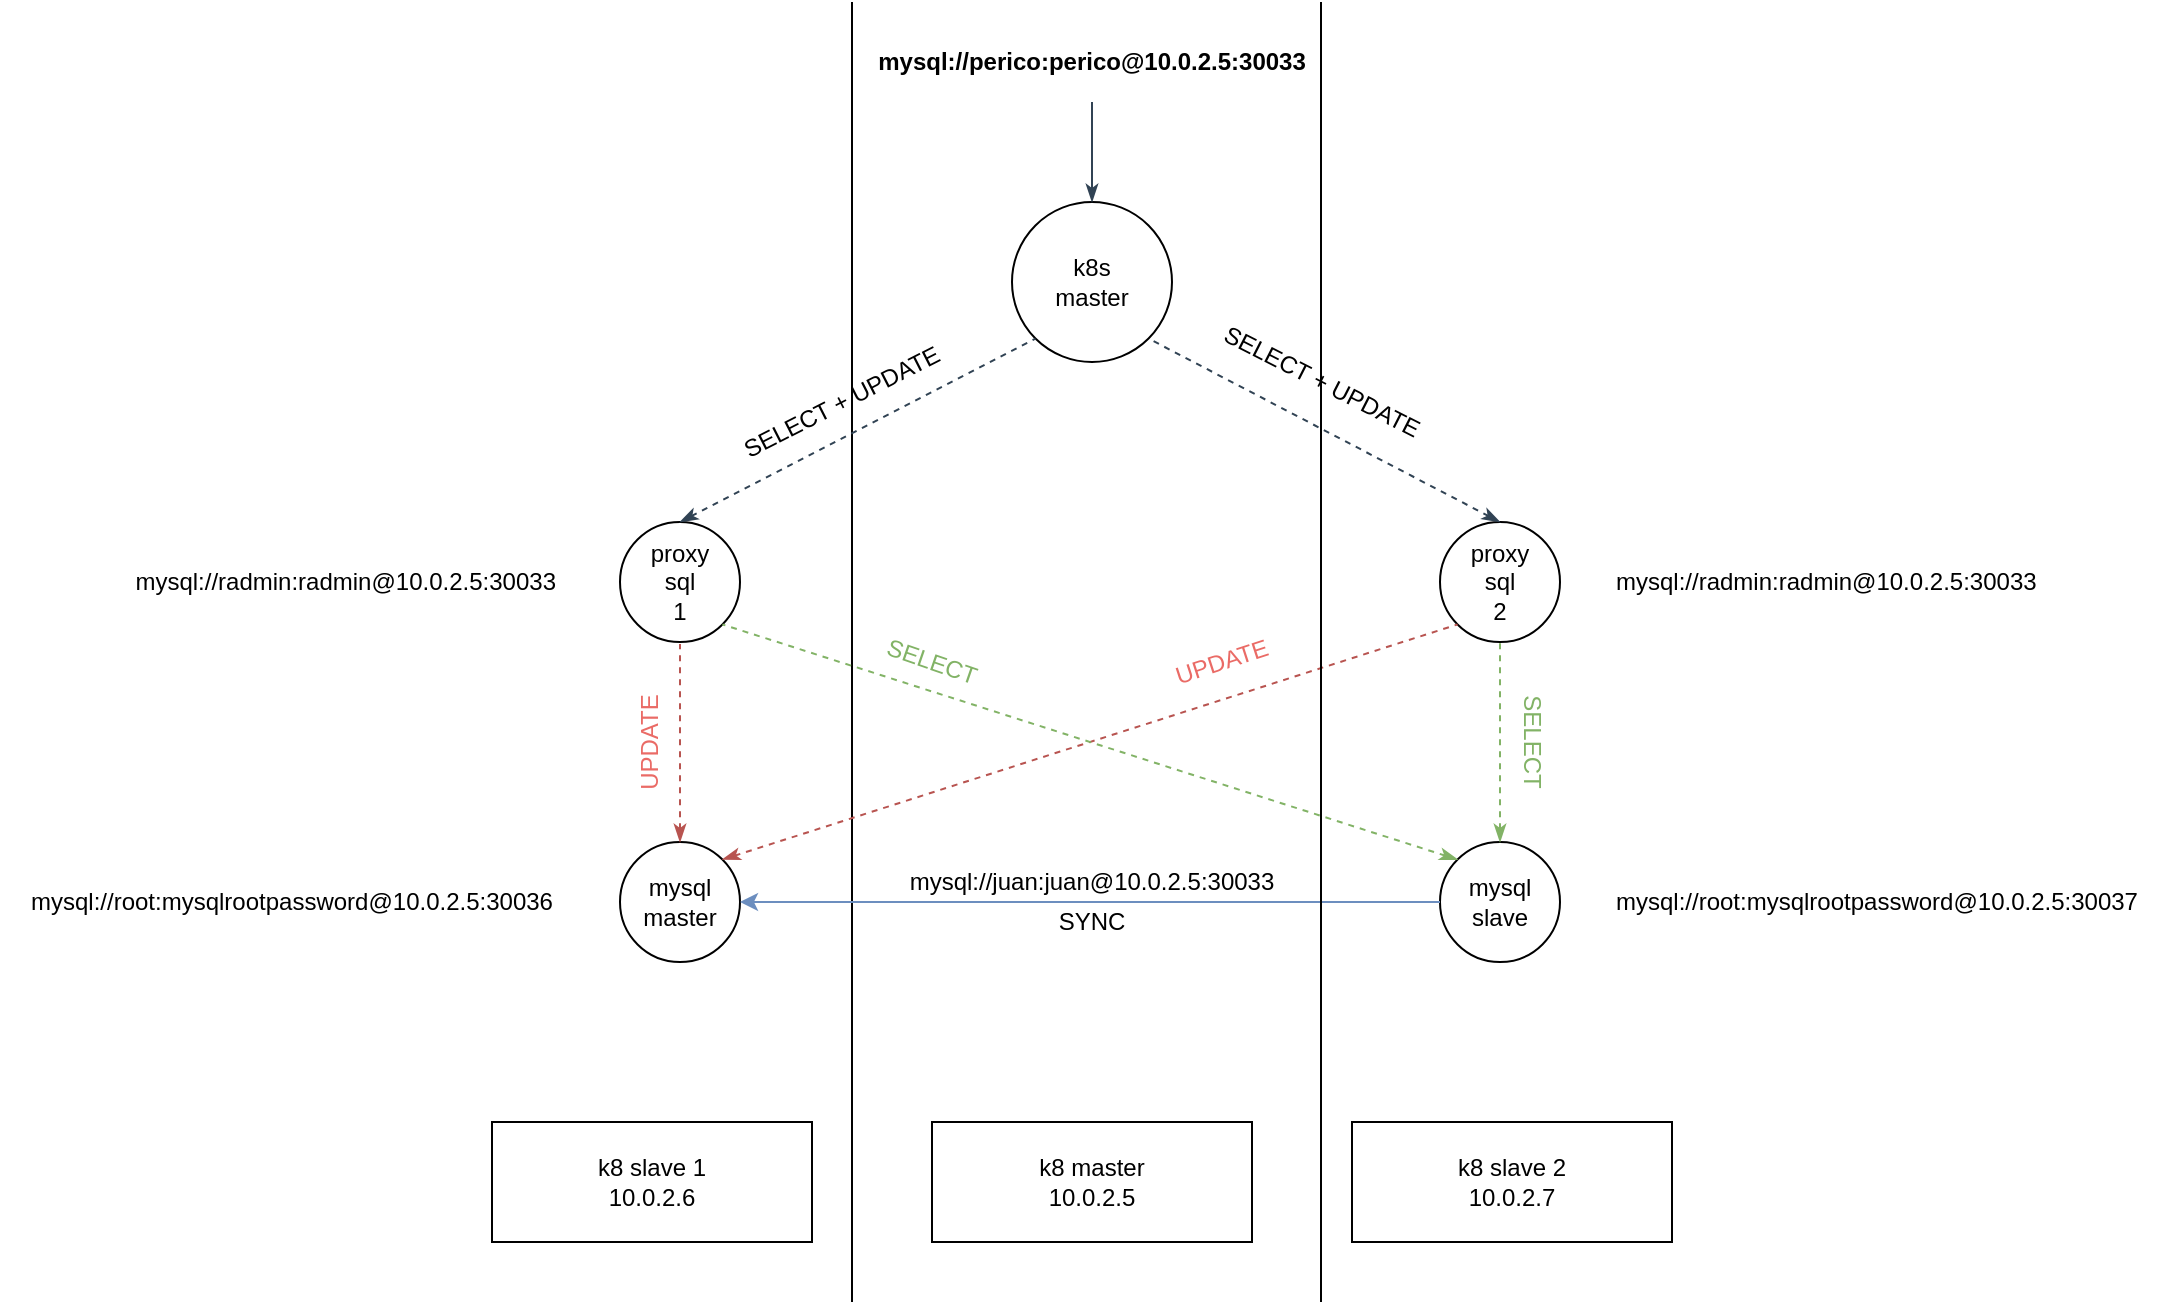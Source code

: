 <mxfile version="14.2.9" type="device"><diagram id="60wkNTYAaHqULdeyh6P7" name="Page-1"><mxGraphModel dx="2249" dy="804" grid="1" gridSize="10" guides="1" tooltips="1" connect="1" arrows="1" fold="1" page="1" pageScale="1" pageWidth="827" pageHeight="1169" math="0" shadow="0"><root><mxCell id="0"/><mxCell id="1" parent="0"/><mxCell id="XjFkunulWjsFsJy9NByI-1" value="k8s&lt;br&gt;master" style="ellipse;whiteSpace=wrap;html=1;aspect=fixed;" parent="1" vertex="1"><mxGeometry x="360" y="300" width="80" height="80" as="geometry"/></mxCell><mxCell id="XjFkunulWjsFsJy9NByI-2" value="mysql://root:mysqlrootpassword@10.0.2.5:30036" style="text;html=1;strokeColor=none;fillColor=none;align=center;verticalAlign=middle;whiteSpace=wrap;rounded=0;" parent="1" vertex="1"><mxGeometry x="-140" y="640" width="280" height="20" as="geometry"/></mxCell><mxCell id="XjFkunulWjsFsJy9NByI-3" value="mysql&lt;br&gt;master" style="ellipse;whiteSpace=wrap;html=1;aspect=fixed;" parent="1" vertex="1"><mxGeometry x="164" y="620" width="60" height="60" as="geometry"/></mxCell><mxCell id="XjFkunulWjsFsJy9NByI-4" value="mysql&lt;br&gt;slave" style="ellipse;whiteSpace=wrap;html=1;aspect=fixed;" parent="1" vertex="1"><mxGeometry x="574" y="620" width="60" height="60" as="geometry"/></mxCell><mxCell id="XjFkunulWjsFsJy9NByI-5" value="mysql://root:mysqlrootpassword@10.0.2.5:30037" style="text;html=1;strokeColor=none;fillColor=none;align=left;verticalAlign=middle;whiteSpace=wrap;rounded=0;" parent="1" vertex="1"><mxGeometry x="660" y="640" width="280" height="20" as="geometry"/></mxCell><mxCell id="XjFkunulWjsFsJy9NByI-6" value="proxy&lt;br&gt;sql&lt;br&gt;1" style="ellipse;whiteSpace=wrap;html=1;aspect=fixed;" parent="1" vertex="1"><mxGeometry x="164" y="460" width="60" height="60" as="geometry"/></mxCell><mxCell id="XjFkunulWjsFsJy9NByI-7" value="proxy&lt;br&gt;sql&lt;br&gt;2" style="ellipse;whiteSpace=wrap;html=1;aspect=fixed;" parent="1" vertex="1"><mxGeometry x="574" y="460" width="60" height="60" as="geometry"/></mxCell><mxCell id="XjFkunulWjsFsJy9NByI-8" value="mysql://perico:perico@10.0.2.5:30033" style="text;html=1;strokeColor=none;fillColor=none;align=center;verticalAlign=middle;whiteSpace=wrap;rounded=0;fontStyle=1" parent="1" vertex="1"><mxGeometry x="260" y="220" width="280" height="20" as="geometry"/></mxCell><mxCell id="XjFkunulWjsFsJy9NByI-10" value="mysql://radmin:radmin@10.0.2.5:30033" style="text;html=1;strokeColor=none;fillColor=none;align=right;verticalAlign=middle;whiteSpace=wrap;rounded=0;" parent="1" vertex="1"><mxGeometry x="-146" y="480" width="280" height="20" as="geometry"/></mxCell><mxCell id="XjFkunulWjsFsJy9NByI-11" value="k8 slave 1&lt;br&gt;10.0.2.6" style="rounded=0;whiteSpace=wrap;html=1;" parent="1" vertex="1"><mxGeometry x="100" y="760" width="160" height="60" as="geometry"/></mxCell><mxCell id="XjFkunulWjsFsJy9NByI-12" value="k8 slave 2&lt;br&gt;10.0.2.7" style="rounded=0;whiteSpace=wrap;html=1;" parent="1" vertex="1"><mxGeometry x="530" y="760" width="160" height="60" as="geometry"/></mxCell><mxCell id="XjFkunulWjsFsJy9NByI-13" value="k8 master&lt;br&gt;10.0.2.5" style="rounded=0;whiteSpace=wrap;html=1;" parent="1" vertex="1"><mxGeometry x="320" y="760" width="160" height="60" as="geometry"/></mxCell><mxCell id="XjFkunulWjsFsJy9NByI-14" value="mysql://radmin:radmin@10.0.2.5:30033" style="text;html=1;strokeColor=none;fillColor=none;align=left;verticalAlign=middle;whiteSpace=wrap;rounded=0;" parent="1" vertex="1"><mxGeometry x="660" y="480" width="280" height="20" as="geometry"/></mxCell><mxCell id="XjFkunulWjsFsJy9NByI-15" value="" style="endArrow=none;html=1;" parent="1" edge="1"><mxGeometry width="50" height="50" relative="1" as="geometry"><mxPoint x="280" y="200" as="sourcePoint"/><mxPoint x="280" y="850" as="targetPoint"/></mxGeometry></mxCell><mxCell id="NLNckYfbmH3PZ1i-duEt-1" value="" style="endArrow=classic;html=1;exitX=0;exitY=0.5;exitDx=0;exitDy=0;entryX=1;entryY=0.5;entryDx=0;entryDy=0;fillColor=#dae8fc;strokeColor=#6c8ebf;" parent="1" source="XjFkunulWjsFsJy9NByI-4" target="XjFkunulWjsFsJy9NByI-3" edge="1"><mxGeometry width="50" height="50" relative="1" as="geometry"><mxPoint x="440" y="480" as="sourcePoint"/><mxPoint x="490" y="430" as="targetPoint"/></mxGeometry></mxCell><mxCell id="NLNckYfbmH3PZ1i-duEt-2" value="mysql://juan:juan@10.0.2.5:30033" style="text;html=1;strokeColor=none;fillColor=none;align=center;verticalAlign=middle;whiteSpace=wrap;rounded=0;" parent="1" vertex="1"><mxGeometry x="260" y="630" width="280" height="20" as="geometry"/></mxCell><mxCell id="WRL2Es3RGN65Fm2HqpGU-1" value="" style="endArrow=none;dashed=1;html=1;exitX=1;exitY=0;exitDx=0;exitDy=0;entryX=0;entryY=1;entryDx=0;entryDy=0;startArrow=classicThin;startFill=1;fillColor=#f8cecc;strokeColor=#b85450;" edge="1" parent="1" source="XjFkunulWjsFsJy9NByI-3" target="XjFkunulWjsFsJy9NByI-7"><mxGeometry width="50" height="50" relative="1" as="geometry"><mxPoint x="280" y="570" as="sourcePoint"/><mxPoint x="330" y="520" as="targetPoint"/></mxGeometry></mxCell><mxCell id="WRL2Es3RGN65Fm2HqpGU-2" value="" style="endArrow=none;dashed=1;html=1;exitX=0.5;exitY=0;exitDx=0;exitDy=0;startArrow=classicThin;startFill=1;fillColor=#f8cecc;strokeColor=#b85450;" edge="1" parent="1" source="XjFkunulWjsFsJy9NByI-3"><mxGeometry width="50" height="50" relative="1" as="geometry"><mxPoint x="225.213" y="638.787" as="sourcePoint"/><mxPoint x="194" y="521" as="targetPoint"/></mxGeometry></mxCell><mxCell id="WRL2Es3RGN65Fm2HqpGU-3" value="" style="endArrow=none;dashed=1;html=1;exitX=0;exitY=0;exitDx=0;exitDy=0;startArrow=classicThin;startFill=1;fillColor=#d5e8d4;strokeColor=#82b366;entryX=1;entryY=1;entryDx=0;entryDy=0;" edge="1" parent="1" source="XjFkunulWjsFsJy9NByI-4" target="XjFkunulWjsFsJy9NByI-6"><mxGeometry width="50" height="50" relative="1" as="geometry"><mxPoint x="204" y="630" as="sourcePoint"/><mxPoint x="204" y="531" as="targetPoint"/></mxGeometry></mxCell><mxCell id="WRL2Es3RGN65Fm2HqpGU-4" value="" style="endArrow=none;dashed=1;html=1;exitX=0.5;exitY=0;exitDx=0;exitDy=0;startArrow=classicThin;startFill=1;fillColor=#d5e8d4;strokeColor=#82b366;entryX=0.5;entryY=1;entryDx=0;entryDy=0;" edge="1" parent="1" source="XjFkunulWjsFsJy9NByI-4" target="XjFkunulWjsFsJy9NByI-7"><mxGeometry width="50" height="50" relative="1" as="geometry"><mxPoint x="592.787" y="638.787" as="sourcePoint"/><mxPoint x="225.213" y="521.213" as="targetPoint"/></mxGeometry></mxCell><mxCell id="WRL2Es3RGN65Fm2HqpGU-5" value="" style="endArrow=none;dashed=1;html=1;exitX=0.5;exitY=0;exitDx=0;exitDy=0;startArrow=classicThin;startFill=1;fillColor=#647687;strokeColor=#314354;entryX=0;entryY=1;entryDx=0;entryDy=0;" edge="1" parent="1" source="XjFkunulWjsFsJy9NByI-6" target="XjFkunulWjsFsJy9NByI-1"><mxGeometry width="50" height="50" relative="1" as="geometry"><mxPoint x="592.787" y="638.787" as="sourcePoint"/><mxPoint x="225.213" y="521.213" as="targetPoint"/></mxGeometry></mxCell><mxCell id="WRL2Es3RGN65Fm2HqpGU-6" value="" style="endArrow=none;dashed=1;html=1;exitX=0.5;exitY=0;exitDx=0;exitDy=0;startArrow=classicThin;startFill=1;fillColor=#647687;strokeColor=#314354;entryX=1;entryY=1;entryDx=0;entryDy=0;" edge="1" parent="1" source="XjFkunulWjsFsJy9NByI-7" target="XjFkunulWjsFsJy9NByI-1"><mxGeometry width="50" height="50" relative="1" as="geometry"><mxPoint x="204" y="470" as="sourcePoint"/><mxPoint x="381.716" y="378.284" as="targetPoint"/></mxGeometry></mxCell><mxCell id="WRL2Es3RGN65Fm2HqpGU-7" value="SYNC" style="text;html=1;strokeColor=none;fillColor=none;align=center;verticalAlign=middle;whiteSpace=wrap;rounded=0;" vertex="1" parent="1"><mxGeometry x="380" y="650" width="40" height="20" as="geometry"/></mxCell><mxCell id="WRL2Es3RGN65Fm2HqpGU-8" value="SELECT + UPDATE" style="text;html=1;strokeColor=none;fillColor=none;align=center;verticalAlign=middle;whiteSpace=wrap;rounded=0;rotation=333;" vertex="1" parent="1"><mxGeometry x="210" y="390" width="130" height="20" as="geometry"/></mxCell><mxCell id="WRL2Es3RGN65Fm2HqpGU-9" value="SELECT + UPDATE" style="text;html=1;strokeColor=none;fillColor=none;align=center;verticalAlign=middle;whiteSpace=wrap;rounded=0;rotation=27;" vertex="1" parent="1"><mxGeometry x="450" y="380" width="130" height="20" as="geometry"/></mxCell><mxCell id="WRL2Es3RGN65Fm2HqpGU-12" value="SELECT" style="text;html=1;strokeColor=none;fillColor=none;align=center;verticalAlign=middle;whiteSpace=wrap;rounded=0;fontColor=#82B366;rotation=90;direction=west;" vertex="1" parent="1"><mxGeometry x="580" y="560" width="80" height="20" as="geometry"/></mxCell><mxCell id="WRL2Es3RGN65Fm2HqpGU-13" value="SELECT" style="text;html=1;strokeColor=none;fillColor=none;align=center;verticalAlign=middle;whiteSpace=wrap;rounded=0;fontColor=#82B366;rotation=19;direction=west;" vertex="1" parent="1"><mxGeometry x="280" y="520" width="80" height="20" as="geometry"/></mxCell><mxCell id="WRL2Es3RGN65Fm2HqpGU-14" value="UPDATE" style="text;html=1;strokeColor=none;fillColor=none;align=center;verticalAlign=middle;whiteSpace=wrap;rounded=0;fontColor=#EA6B66;rotation=270;" vertex="1" parent="1"><mxGeometry x="134" y="560" width="90" height="20" as="geometry"/></mxCell><mxCell id="WRL2Es3RGN65Fm2HqpGU-15" value="UPDATE" style="text;html=1;strokeColor=none;fillColor=none;align=center;verticalAlign=middle;whiteSpace=wrap;rounded=0;fontColor=#EA6B66;rotation=342;direction=west;" vertex="1" parent="1"><mxGeometry x="420" y="520" width="90" height="20" as="geometry"/></mxCell><mxCell id="WRL2Es3RGN65Fm2HqpGU-16" value="" style="endArrow=none;html=1;startArrow=classicThin;startFill=1;fillColor=#647687;strokeColor=#314354;" edge="1" parent="1" source="XjFkunulWjsFsJy9NByI-1"><mxGeometry width="50" height="50" relative="1" as="geometry"><mxPoint x="614" y="470" as="sourcePoint"/><mxPoint x="400" y="250" as="targetPoint"/></mxGeometry></mxCell><mxCell id="WRL2Es3RGN65Fm2HqpGU-17" value="" style="endArrow=none;html=1;" edge="1" parent="1"><mxGeometry width="50" height="50" relative="1" as="geometry"><mxPoint x="514.5" y="200" as="sourcePoint"/><mxPoint x="514.5" y="850" as="targetPoint"/></mxGeometry></mxCell></root></mxGraphModel></diagram></mxfile>